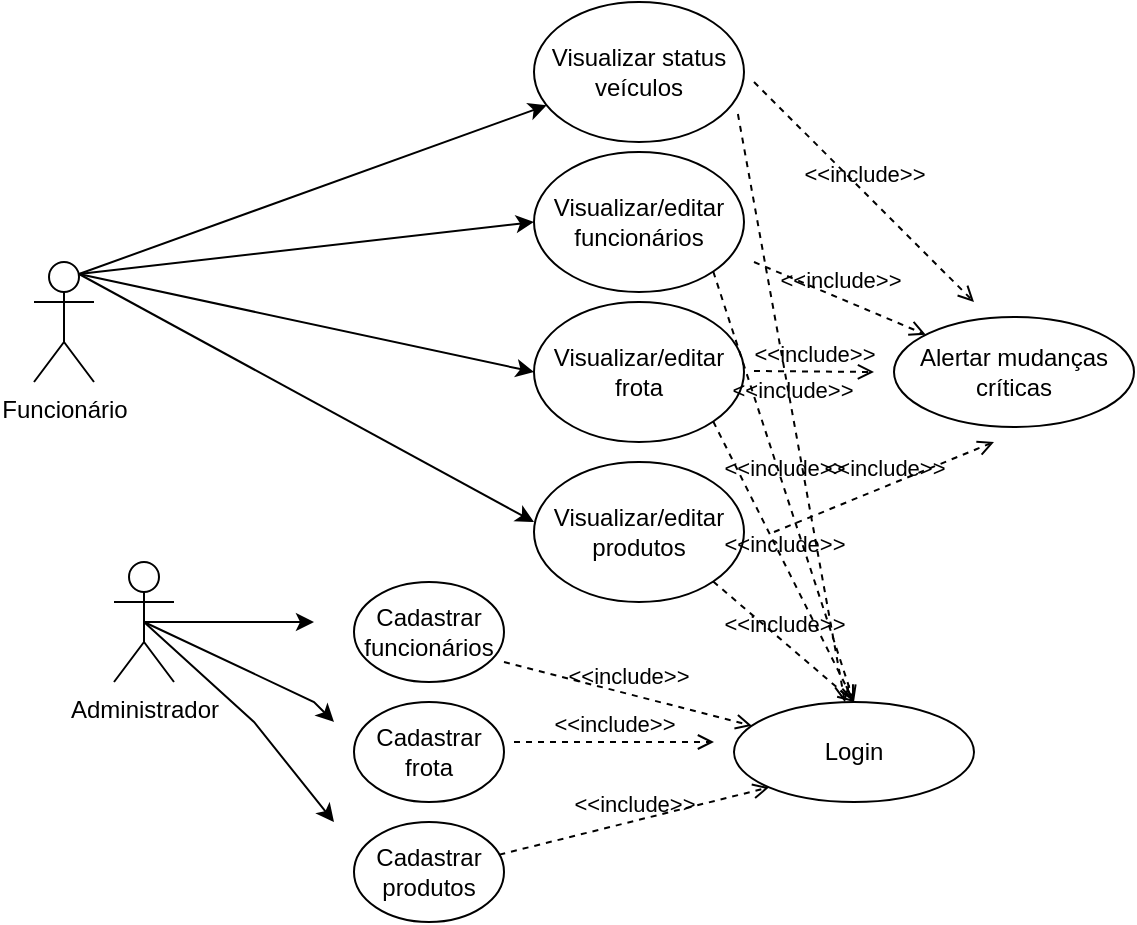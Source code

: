<mxfile version="20.3.7" type="github">
  <diagram id="W8bVrdwObkEjIYH_i07z" name="Página-1">
    <mxGraphModel dx="1101" dy="652" grid="1" gridSize="10" guides="1" tooltips="1" connect="1" arrows="1" fold="1" page="1" pageScale="1" pageWidth="827" pageHeight="1169" math="0" shadow="0">
      <root>
        <mxCell id="0" />
        <mxCell id="1" parent="0" />
        <mxCell id="ObyGoCdd3EivCFjjYp79-43" style="edgeStyle=none;rounded=0;orthogonalLoop=1;jettySize=auto;html=1;exitX=0.5;exitY=0.5;exitDx=0;exitDy=0;exitPerimeter=0;strokeColor=#000000;" parent="1" source="ObyGoCdd3EivCFjjYp79-36" edge="1">
          <mxGeometry relative="1" as="geometry">
            <mxPoint x="160" y="440" as="targetPoint" />
          </mxGeometry>
        </mxCell>
        <mxCell id="ObyGoCdd3EivCFjjYp79-79" style="edgeStyle=none;rounded=0;orthogonalLoop=1;jettySize=auto;html=1;exitX=0.5;exitY=0.5;exitDx=0;exitDy=0;exitPerimeter=0;strokeColor=#000000;" parent="1" source="ObyGoCdd3EivCFjjYp79-36" edge="1">
          <mxGeometry relative="1" as="geometry">
            <mxPoint x="170" y="490" as="targetPoint" />
            <Array as="points">
              <mxPoint x="160" y="480" />
            </Array>
          </mxGeometry>
        </mxCell>
        <mxCell id="ObyGoCdd3EivCFjjYp79-80" style="edgeStyle=none;rounded=0;orthogonalLoop=1;jettySize=auto;html=1;exitX=0.5;exitY=0.5;exitDx=0;exitDy=0;exitPerimeter=0;strokeColor=#000000;" parent="1" source="ObyGoCdd3EivCFjjYp79-36" edge="1">
          <mxGeometry relative="1" as="geometry">
            <mxPoint x="170" y="540" as="targetPoint" />
            <Array as="points">
              <mxPoint x="130" y="490" />
            </Array>
          </mxGeometry>
        </mxCell>
        <mxCell id="ObyGoCdd3EivCFjjYp79-36" value="Administrador" style="shape=umlActor;verticalLabelPosition=bottom;verticalAlign=top;html=1;outlineConnect=0;" parent="1" vertex="1">
          <mxGeometry x="60" y="410" width="30" height="60" as="geometry" />
        </mxCell>
        <mxCell id="ObyGoCdd3EivCFjjYp79-75" style="edgeStyle=none;rounded=0;orthogonalLoop=1;jettySize=auto;html=1;exitX=0.75;exitY=0.1;exitDx=0;exitDy=0;exitPerimeter=0;strokeColor=#000000;" parent="1" source="ObyGoCdd3EivCFjjYp79-37" target="ObyGoCdd3EivCFjjYp79-72" edge="1">
          <mxGeometry relative="1" as="geometry" />
        </mxCell>
        <mxCell id="ObyGoCdd3EivCFjjYp79-76" style="edgeStyle=none;rounded=0;orthogonalLoop=1;jettySize=auto;html=1;exitX=0.75;exitY=0.1;exitDx=0;exitDy=0;exitPerimeter=0;entryX=0;entryY=0.5;entryDx=0;entryDy=0;strokeColor=#000000;" parent="1" source="ObyGoCdd3EivCFjjYp79-37" target="ObyGoCdd3EivCFjjYp79-61" edge="1">
          <mxGeometry relative="1" as="geometry" />
        </mxCell>
        <mxCell id="ObyGoCdd3EivCFjjYp79-77" style="edgeStyle=none;rounded=0;orthogonalLoop=1;jettySize=auto;html=1;exitX=0.75;exitY=0.1;exitDx=0;exitDy=0;exitPerimeter=0;entryX=0;entryY=0.5;entryDx=0;entryDy=0;strokeColor=#000000;" parent="1" source="ObyGoCdd3EivCFjjYp79-37" target="ObyGoCdd3EivCFjjYp79-62" edge="1">
          <mxGeometry relative="1" as="geometry" />
        </mxCell>
        <mxCell id="ObyGoCdd3EivCFjjYp79-78" style="edgeStyle=none;rounded=0;orthogonalLoop=1;jettySize=auto;html=1;exitX=0.75;exitY=0.1;exitDx=0;exitDy=0;exitPerimeter=0;entryX=0;entryY=0.429;entryDx=0;entryDy=0;entryPerimeter=0;strokeColor=#000000;" parent="1" source="ObyGoCdd3EivCFjjYp79-37" target="ObyGoCdd3EivCFjjYp79-63" edge="1">
          <mxGeometry relative="1" as="geometry" />
        </mxCell>
        <mxCell id="ObyGoCdd3EivCFjjYp79-37" value="Funcionário" style="shape=umlActor;verticalLabelPosition=bottom;verticalAlign=top;html=1;outlineConnect=0;" parent="1" vertex="1">
          <mxGeometry x="20" y="260" width="30" height="60" as="geometry" />
        </mxCell>
        <mxCell id="ObyGoCdd3EivCFjjYp79-45" value="Cadastrar funcionários" style="ellipse;whiteSpace=wrap;html=1;" parent="1" vertex="1">
          <mxGeometry x="180" y="420" width="75" height="50" as="geometry" />
        </mxCell>
        <mxCell id="ObyGoCdd3EivCFjjYp79-46" value="Cadastrar frota" style="ellipse;whiteSpace=wrap;html=1;" parent="1" vertex="1">
          <mxGeometry x="180" y="480" width="75" height="50" as="geometry" />
        </mxCell>
        <mxCell id="ObyGoCdd3EivCFjjYp79-47" value="Cadastrar produtos" style="ellipse;whiteSpace=wrap;html=1;" parent="1" vertex="1">
          <mxGeometry x="180" y="540" width="75" height="50" as="geometry" />
        </mxCell>
        <mxCell id="ObyGoCdd3EivCFjjYp79-61" value="Visualizar/editar&lt;br&gt;funcionários" style="ellipse;whiteSpace=wrap;html=1;" parent="1" vertex="1">
          <mxGeometry x="270" y="205" width="105" height="70" as="geometry" />
        </mxCell>
        <mxCell id="ObyGoCdd3EivCFjjYp79-62" value="Visualizar/editar&lt;br&gt;frota" style="ellipse;whiteSpace=wrap;html=1;" parent="1" vertex="1">
          <mxGeometry x="270" y="280" width="105" height="70" as="geometry" />
        </mxCell>
        <mxCell id="ObyGoCdd3EivCFjjYp79-63" value="Visualizar/editar&lt;br&gt;produtos" style="ellipse;whiteSpace=wrap;html=1;" parent="1" vertex="1">
          <mxGeometry x="270" y="360" width="105" height="70" as="geometry" />
        </mxCell>
        <mxCell id="ObyGoCdd3EivCFjjYp79-68" value="Alertar mudanças críticas" style="ellipse;whiteSpace=wrap;html=1;" parent="1" vertex="1">
          <mxGeometry x="450" y="287.5" width="120" height="55" as="geometry" />
        </mxCell>
        <mxCell id="ObyGoCdd3EivCFjjYp79-72" value="Visualizar status veículos" style="ellipse;whiteSpace=wrap;html=1;" parent="1" vertex="1">
          <mxGeometry x="270" y="130" width="105" height="70" as="geometry" />
        </mxCell>
        <mxCell id="ObyGoCdd3EivCFjjYp79-74" style="edgeStyle=none;rounded=0;orthogonalLoop=1;jettySize=auto;html=1;exitX=0;exitY=1;exitDx=0;exitDy=0;dashed=1;strokeColor=#000000;" parent="1" source="ObyGoCdd3EivCFjjYp79-63" target="ObyGoCdd3EivCFjjYp79-63" edge="1">
          <mxGeometry relative="1" as="geometry" />
        </mxCell>
        <mxCell id="iOiF6j5wy2N4C4DJj2He-5" value="Login" style="ellipse;whiteSpace=wrap;html=1;" vertex="1" parent="1">
          <mxGeometry x="370" y="480" width="120" height="50" as="geometry" />
        </mxCell>
        <mxCell id="iOiF6j5wy2N4C4DJj2He-25" value="&amp;lt;&amp;lt;include&amp;gt;&amp;gt;" style="html=1;verticalAlign=bottom;labelBackgroundColor=none;endArrow=open;endFill=0;dashed=1;rounded=0;entryX=0;entryY=1;entryDx=0;entryDy=0;" edge="1" parent="1" source="ObyGoCdd3EivCFjjYp79-47" target="iOiF6j5wy2N4C4DJj2He-5">
          <mxGeometry width="160" relative="1" as="geometry">
            <mxPoint x="255" y="565" as="sourcePoint" />
            <mxPoint x="415" y="565" as="targetPoint" />
          </mxGeometry>
        </mxCell>
        <mxCell id="iOiF6j5wy2N4C4DJj2He-27" value="&amp;lt;&amp;lt;include&amp;gt;&amp;gt;" style="html=1;verticalAlign=bottom;labelBackgroundColor=none;endArrow=open;endFill=0;dashed=1;rounded=0;" edge="1" parent="1">
          <mxGeometry width="160" relative="1" as="geometry">
            <mxPoint x="260" y="500" as="sourcePoint" />
            <mxPoint x="360" y="500" as="targetPoint" />
          </mxGeometry>
        </mxCell>
        <mxCell id="iOiF6j5wy2N4C4DJj2He-28" value="&amp;lt;&amp;lt;include&amp;gt;&amp;gt;" style="html=1;verticalAlign=bottom;labelBackgroundColor=none;endArrow=open;endFill=0;dashed=1;rounded=0;" edge="1" parent="1" target="iOiF6j5wy2N4C4DJj2He-5">
          <mxGeometry width="160" relative="1" as="geometry">
            <mxPoint x="255" y="460" as="sourcePoint" />
            <mxPoint x="355" y="460" as="targetPoint" />
          </mxGeometry>
        </mxCell>
        <mxCell id="iOiF6j5wy2N4C4DJj2He-29" value="&amp;lt;&amp;lt;include&amp;gt;&amp;gt;" style="html=1;verticalAlign=bottom;labelBackgroundColor=none;endArrow=open;endFill=0;dashed=1;rounded=0;" edge="1" parent="1">
          <mxGeometry width="160" relative="1" as="geometry">
            <mxPoint x="380" y="170" as="sourcePoint" />
            <mxPoint x="490" y="280" as="targetPoint" />
          </mxGeometry>
        </mxCell>
        <mxCell id="iOiF6j5wy2N4C4DJj2He-30" value="&amp;lt;&amp;lt;include&amp;gt;&amp;gt;" style="html=1;verticalAlign=bottom;labelBackgroundColor=none;endArrow=open;endFill=0;dashed=1;rounded=0;" edge="1" parent="1">
          <mxGeometry width="160" relative="1" as="geometry">
            <mxPoint x="390" y="395" as="sourcePoint" />
            <mxPoint x="500" y="350" as="targetPoint" />
          </mxGeometry>
        </mxCell>
        <mxCell id="iOiF6j5wy2N4C4DJj2He-31" value="&amp;lt;&amp;lt;include&amp;gt;&amp;gt;" style="html=1;verticalAlign=bottom;labelBackgroundColor=none;endArrow=open;endFill=0;dashed=1;rounded=0;" edge="1" parent="1" target="ObyGoCdd3EivCFjjYp79-68">
          <mxGeometry width="160" relative="1" as="geometry">
            <mxPoint x="380" y="260" as="sourcePoint" />
            <mxPoint x="480" y="260" as="targetPoint" />
          </mxGeometry>
        </mxCell>
        <mxCell id="iOiF6j5wy2N4C4DJj2He-32" value="&amp;lt;&amp;lt;include&amp;gt;&amp;gt;" style="html=1;verticalAlign=bottom;labelBackgroundColor=none;endArrow=open;endFill=0;dashed=1;rounded=0;" edge="1" parent="1">
          <mxGeometry width="160" relative="1" as="geometry">
            <mxPoint x="380" y="314.5" as="sourcePoint" />
            <mxPoint x="440" y="315" as="targetPoint" />
          </mxGeometry>
        </mxCell>
        <mxCell id="iOiF6j5wy2N4C4DJj2He-36" value="&amp;lt;&amp;lt;include&amp;gt;&amp;gt;" style="html=1;verticalAlign=bottom;labelBackgroundColor=none;endArrow=open;endFill=0;dashed=1;rounded=0;exitX=1;exitY=1;exitDx=0;exitDy=0;entryX=0.5;entryY=0;entryDx=0;entryDy=0;" edge="1" parent="1" source="ObyGoCdd3EivCFjjYp79-63" target="iOiF6j5wy2N4C4DJj2He-5">
          <mxGeometry width="160" relative="1" as="geometry">
            <mxPoint x="334" y="410" as="sourcePoint" />
            <mxPoint x="494" y="410" as="targetPoint" />
          </mxGeometry>
        </mxCell>
        <mxCell id="iOiF6j5wy2N4C4DJj2He-37" value="&amp;lt;&amp;lt;include&amp;gt;&amp;gt;" style="html=1;verticalAlign=bottom;labelBackgroundColor=none;endArrow=open;endFill=0;dashed=1;rounded=0;exitX=1;exitY=1;exitDx=0;exitDy=0;" edge="1" parent="1" source="ObyGoCdd3EivCFjjYp79-62">
          <mxGeometry width="160" relative="1" as="geometry">
            <mxPoint x="344" y="420" as="sourcePoint" />
            <mxPoint x="430" y="480" as="targetPoint" />
          </mxGeometry>
        </mxCell>
        <mxCell id="iOiF6j5wy2N4C4DJj2He-38" value="&amp;lt;&amp;lt;include&amp;gt;&amp;gt;" style="html=1;verticalAlign=bottom;labelBackgroundColor=none;endArrow=open;endFill=0;dashed=1;rounded=0;exitX=1;exitY=1;exitDx=0;exitDy=0;" edge="1" parent="1" source="ObyGoCdd3EivCFjjYp79-61">
          <mxGeometry width="160" relative="1" as="geometry">
            <mxPoint x="354" y="430" as="sourcePoint" />
            <mxPoint x="430" y="480" as="targetPoint" />
          </mxGeometry>
        </mxCell>
        <mxCell id="iOiF6j5wy2N4C4DJj2He-39" value="&amp;lt;&amp;lt;include&amp;gt;&amp;gt;" style="html=1;verticalAlign=bottom;labelBackgroundColor=none;endArrow=open;endFill=0;dashed=1;rounded=0;exitX=0.971;exitY=0.8;exitDx=0;exitDy=0;exitPerimeter=0;" edge="1" parent="1" source="ObyGoCdd3EivCFjjYp79-72" target="iOiF6j5wy2N4C4DJj2He-5">
          <mxGeometry width="160" relative="1" as="geometry">
            <mxPoint x="364" y="440" as="sourcePoint" />
            <mxPoint x="524" y="440" as="targetPoint" />
          </mxGeometry>
        </mxCell>
      </root>
    </mxGraphModel>
  </diagram>
</mxfile>
